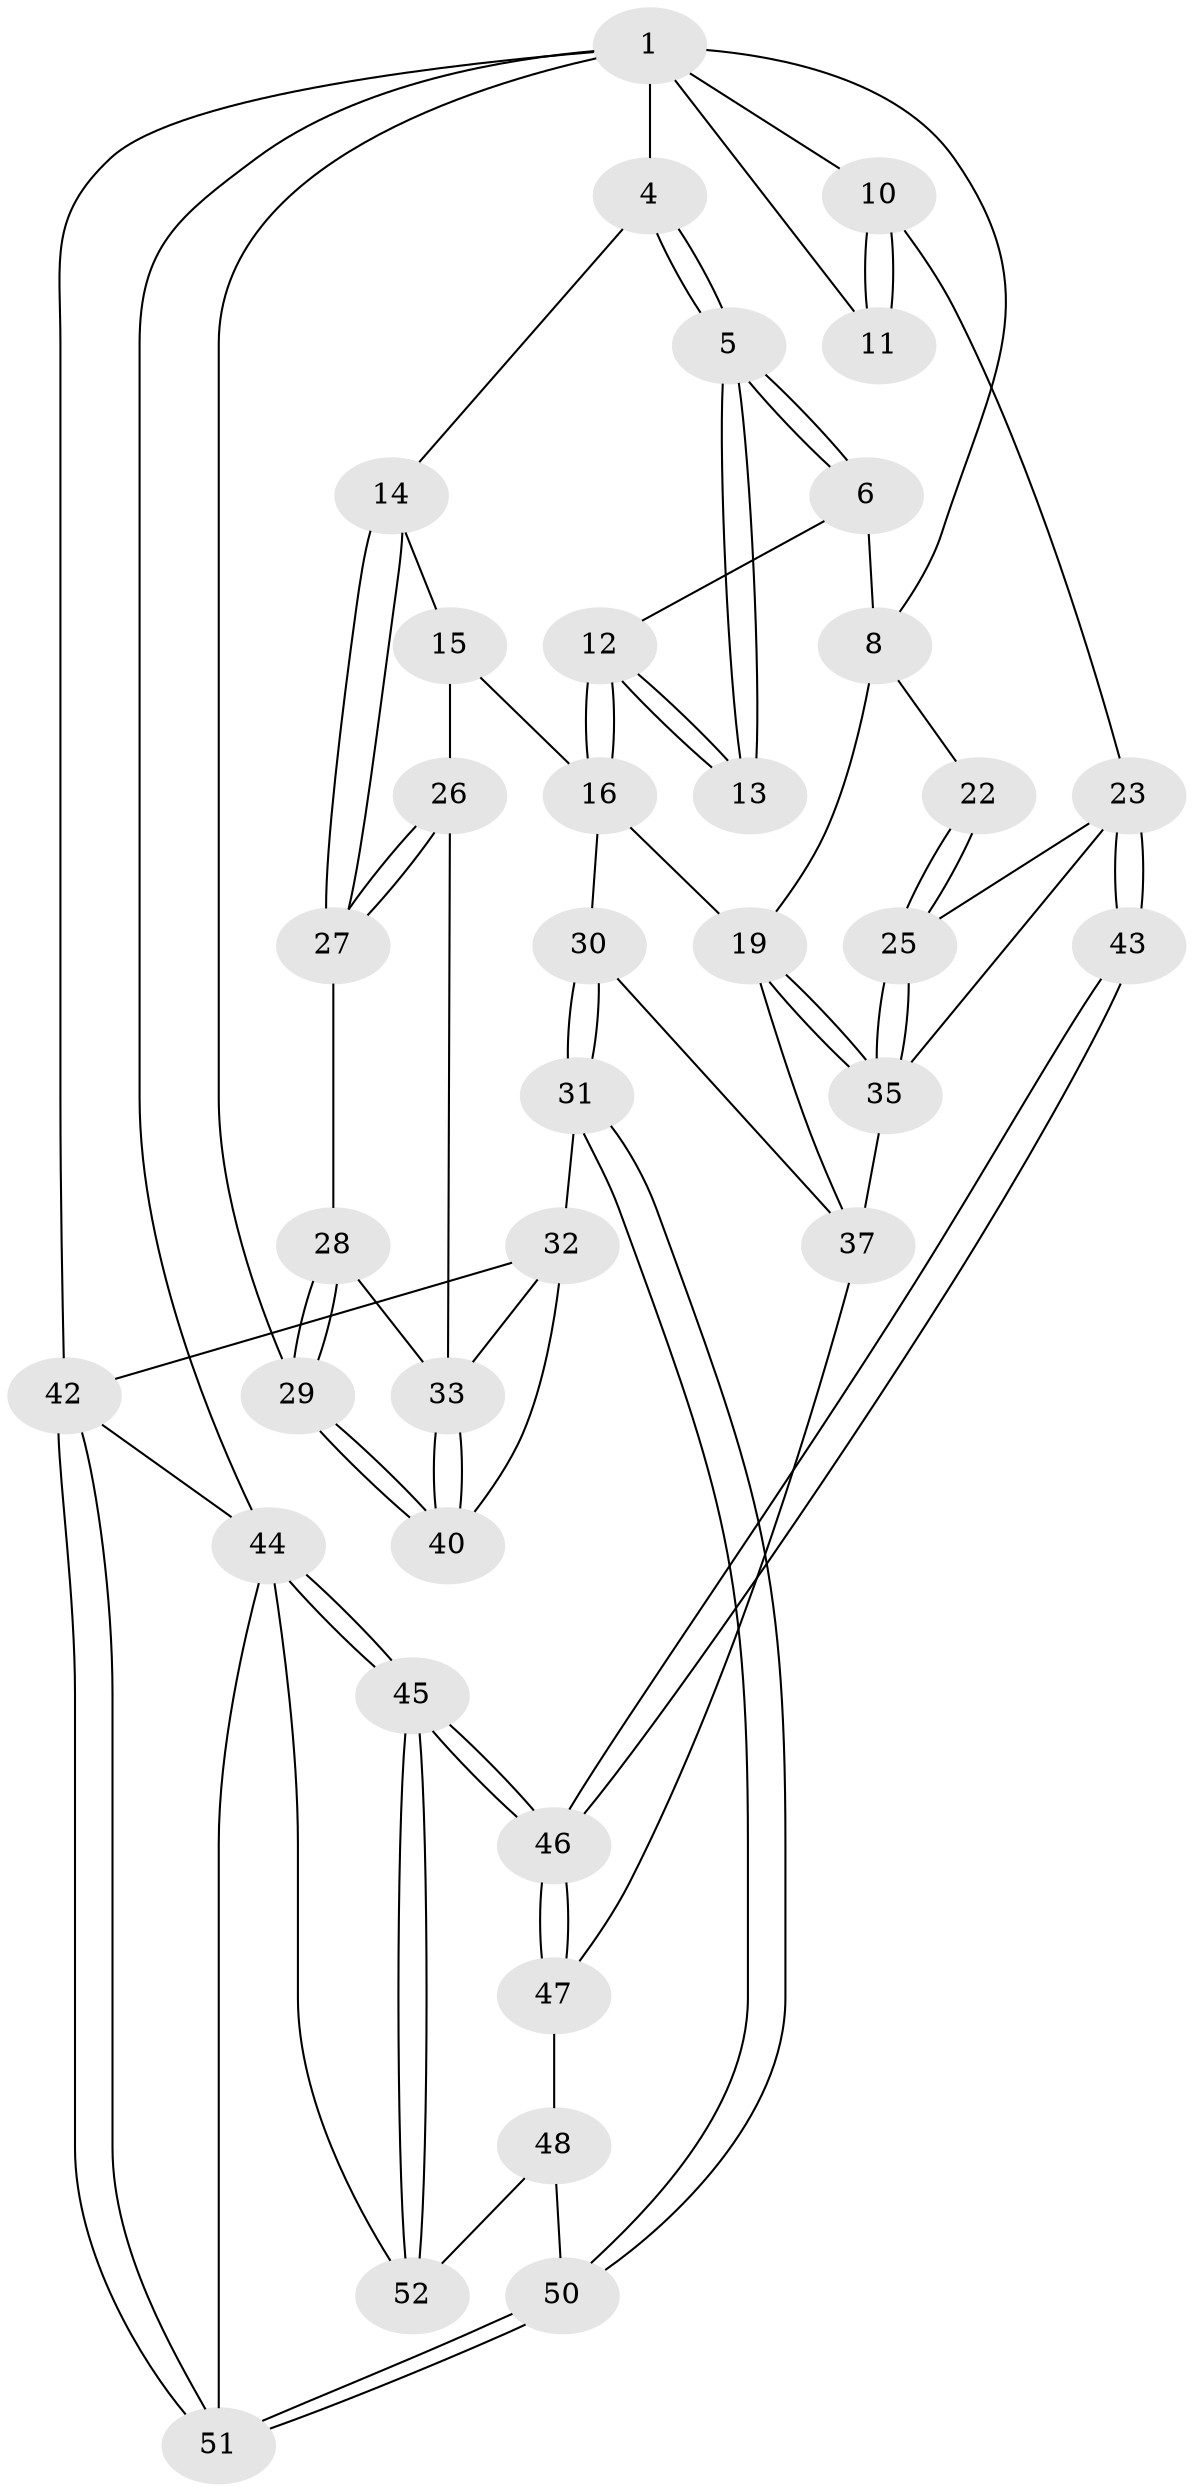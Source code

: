 // original degree distribution, {3: 0.07407407407407407, 6: 0.25925925925925924, 5: 0.4444444444444444, 4: 0.2222222222222222}
// Generated by graph-tools (version 1.1) at 2025/21/03/04/25 18:21:40]
// undirected, 37 vertices, 85 edges
graph export_dot {
graph [start="1"]
  node [color=gray90,style=filled];
  1 [pos="+0.9666538966805193+0",super="+2+7"];
  4 [pos="+0+0"];
  5 [pos="+0+0"];
  6 [pos="+0.5056466491935142+0",super="+9"];
  8 [pos="+0.6555927835476382+0.20456449305648888",super="+18"];
  10 [pos="+1+0.26785231107385166"];
  11 [pos="+0.9730384717355034+0.14790303698216054"];
  12 [pos="+0.3456828242201679+0.15449303075220353"];
  13 [pos="+0.23112557172097642+0.09691461308018255"];
  14 [pos="+0.06881678308326894+0.17068646915018307"];
  15 [pos="+0.21712118198963107+0.19816129428325127",super="+17"];
  16 [pos="+0.3546275392438315+0.2951263491635403",super="+21"];
  19 [pos="+0.6538655491014821+0.2931678988387627",super="+20"];
  22 [pos="+0.9233250520176364+0.1842351387885933"];
  23 [pos="+1+0.43280102631011186",super="+24"];
  25 [pos="+0.8232193273456057+0.3836899911656672"];
  26 [pos="+0.21239452281385318+0.3352544139412953"];
  27 [pos="+0.09192723508634511+0.24540369987437757"];
  28 [pos="+0+0.3608968381642262"];
  29 [pos="+0+0.38012478831995145"];
  30 [pos="+0.3734144618690252+0.6248235480253037"];
  31 [pos="+0.35978848312853456+0.6313629152073746"];
  32 [pos="+0.2981830651783627+0.612120822986894",super="+41"];
  33 [pos="+0.17071781246702236+0.4791201134355276",super="+34"];
  35 [pos="+0.7848742966830661+0.3780669483731258",super="+36"];
  37 [pos="+0.6260074409121249+0.65943309531338",super="+38"];
  40 [pos="+0+0.7188803033486049"];
  42 [pos="+0+1"];
  43 [pos="+1+1"];
  44 [pos="+1+1",super="+54"];
  45 [pos="+1+1"];
  46 [pos="+1+1"];
  47 [pos="+0.5907533908124973+0.7651037315262009"];
  48 [pos="+0.5842434882522385+0.7803070538729259",super="+49+53"];
  50 [pos="+0.34018911222344833+0.8717400485436364"];
  51 [pos="+0.1775656557877965+1"];
  52 [pos="+0.5775595711208019+0.908680301370057"];
  1 -- 4;
  1 -- 42;
  1 -- 10;
  1 -- 44;
  1 -- 29;
  1 -- 8;
  1 -- 11;
  4 -- 5;
  4 -- 5;
  4 -- 14;
  5 -- 6;
  5 -- 6;
  5 -- 13;
  5 -- 13;
  6 -- 8;
  6 -- 12;
  8 -- 19;
  8 -- 22;
  10 -- 11;
  10 -- 11;
  10 -- 23;
  12 -- 13;
  12 -- 13;
  12 -- 16;
  12 -- 16;
  14 -- 15;
  14 -- 27;
  14 -- 27;
  15 -- 16;
  15 -- 26;
  16 -- 19;
  16 -- 30;
  19 -- 35;
  19 -- 35;
  19 -- 37;
  22 -- 25;
  22 -- 25;
  23 -- 43 [weight=2];
  23 -- 43;
  23 -- 25;
  23 -- 35;
  25 -- 35;
  25 -- 35;
  26 -- 27;
  26 -- 27;
  26 -- 33;
  27 -- 28;
  28 -- 29;
  28 -- 29;
  28 -- 33;
  29 -- 40;
  29 -- 40;
  30 -- 31;
  30 -- 31;
  30 -- 37;
  31 -- 32;
  31 -- 50;
  31 -- 50;
  32 -- 33;
  32 -- 40;
  32 -- 42;
  33 -- 40;
  33 -- 40;
  35 -- 37;
  37 -- 47;
  42 -- 51;
  42 -- 51;
  42 -- 44;
  43 -- 46;
  43 -- 46;
  44 -- 45;
  44 -- 45;
  44 -- 51;
  44 -- 52;
  45 -- 46;
  45 -- 46;
  45 -- 52;
  45 -- 52;
  46 -- 47;
  46 -- 47;
  47 -- 48;
  48 -- 50;
  48 -- 52;
  50 -- 51;
  50 -- 51;
}
